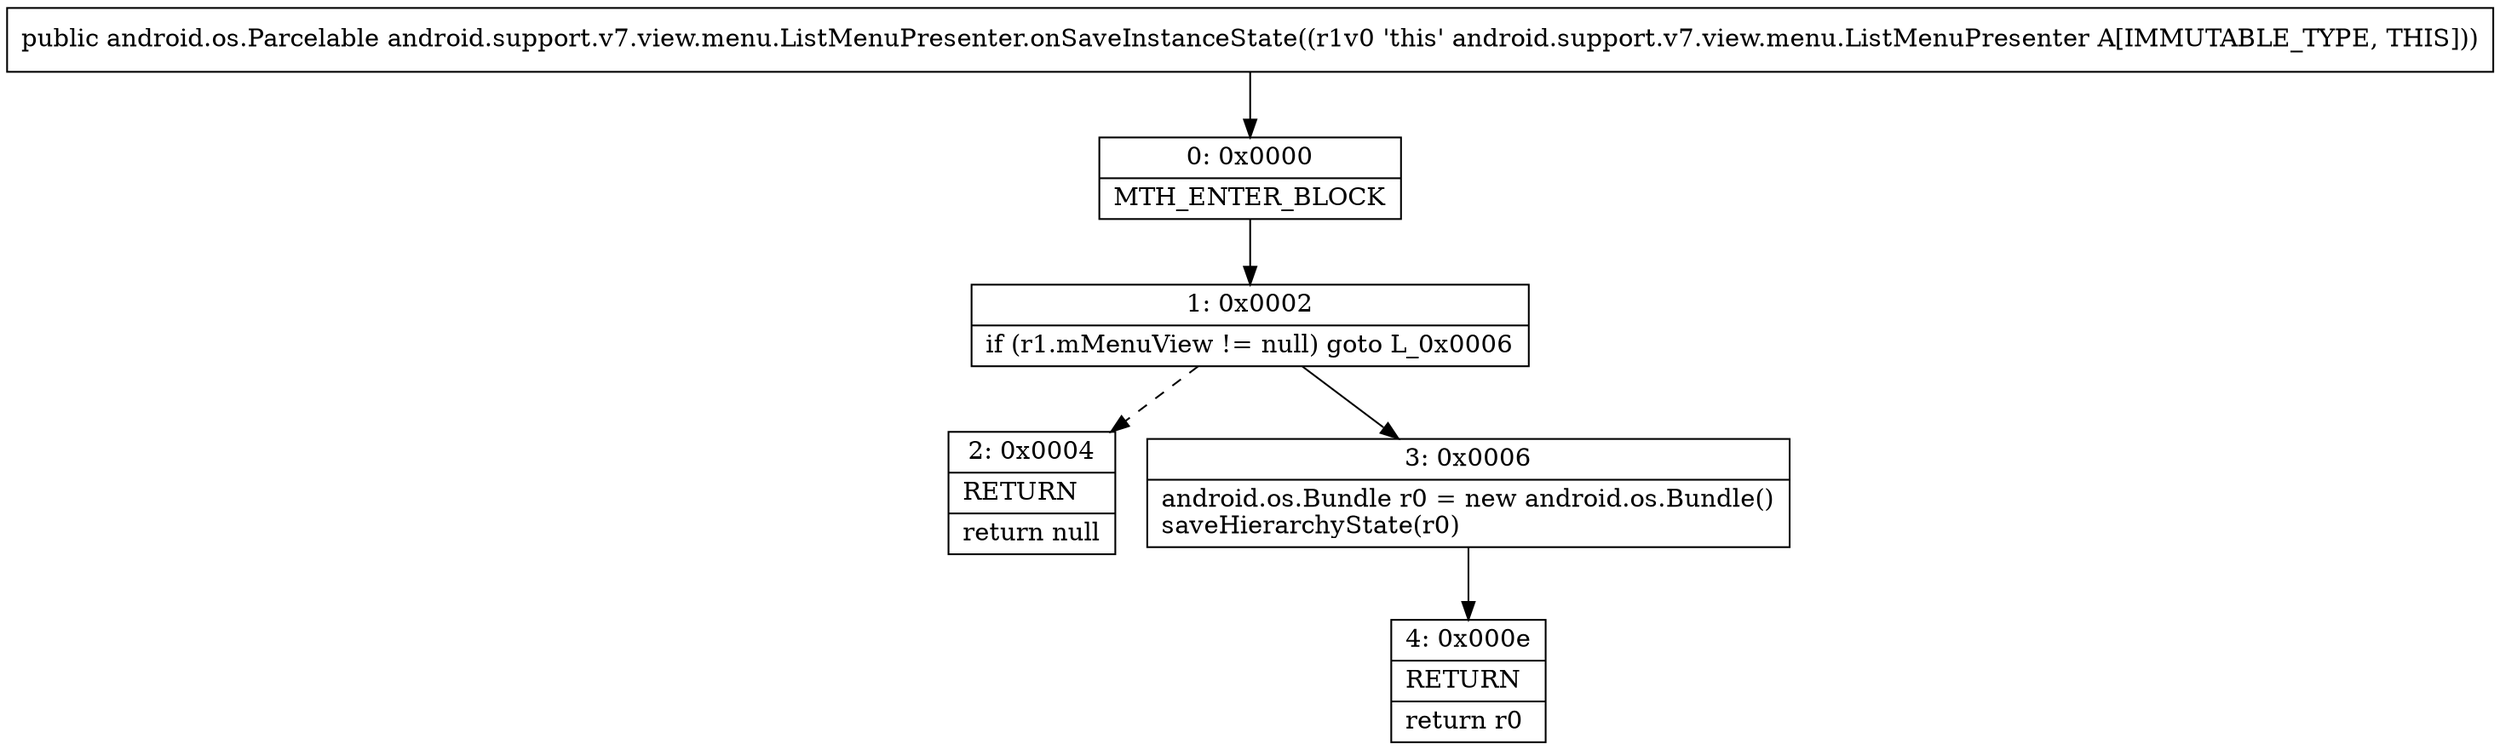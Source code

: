 digraph "CFG forandroid.support.v7.view.menu.ListMenuPresenter.onSaveInstanceState()Landroid\/os\/Parcelable;" {
Node_0 [shape=record,label="{0\:\ 0x0000|MTH_ENTER_BLOCK\l}"];
Node_1 [shape=record,label="{1\:\ 0x0002|if (r1.mMenuView != null) goto L_0x0006\l}"];
Node_2 [shape=record,label="{2\:\ 0x0004|RETURN\l|return null\l}"];
Node_3 [shape=record,label="{3\:\ 0x0006|android.os.Bundle r0 = new android.os.Bundle()\lsaveHierarchyState(r0)\l}"];
Node_4 [shape=record,label="{4\:\ 0x000e|RETURN\l|return r0\l}"];
MethodNode[shape=record,label="{public android.os.Parcelable android.support.v7.view.menu.ListMenuPresenter.onSaveInstanceState((r1v0 'this' android.support.v7.view.menu.ListMenuPresenter A[IMMUTABLE_TYPE, THIS])) }"];
MethodNode -> Node_0;
Node_0 -> Node_1;
Node_1 -> Node_2[style=dashed];
Node_1 -> Node_3;
Node_3 -> Node_4;
}

